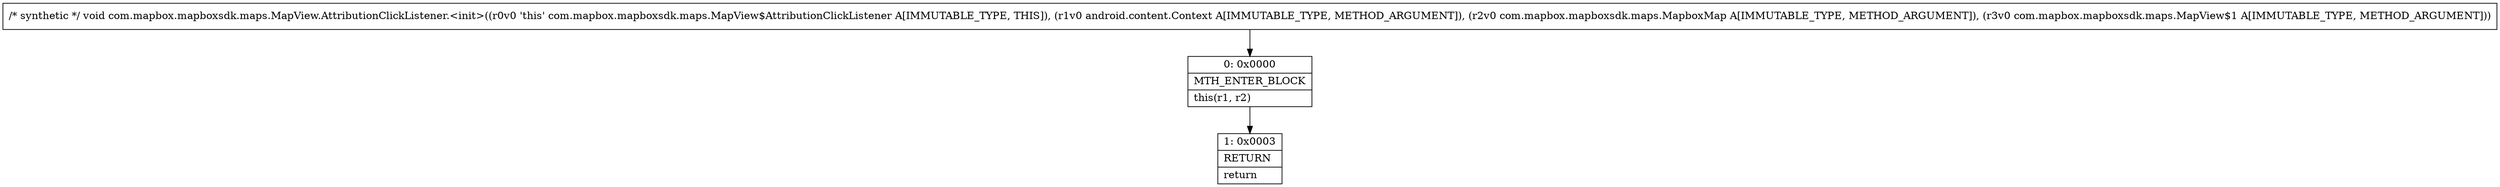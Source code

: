 digraph "CFG forcom.mapbox.mapboxsdk.maps.MapView.AttributionClickListener.\<init\>(Landroid\/content\/Context;Lcom\/mapbox\/mapboxsdk\/maps\/MapboxMap;Lcom\/mapbox\/mapboxsdk\/maps\/MapView$1;)V" {
Node_0 [shape=record,label="{0\:\ 0x0000|MTH_ENTER_BLOCK\l|this(r1, r2)\l}"];
Node_1 [shape=record,label="{1\:\ 0x0003|RETURN\l|return\l}"];
MethodNode[shape=record,label="{\/* synthetic *\/ void com.mapbox.mapboxsdk.maps.MapView.AttributionClickListener.\<init\>((r0v0 'this' com.mapbox.mapboxsdk.maps.MapView$AttributionClickListener A[IMMUTABLE_TYPE, THIS]), (r1v0 android.content.Context A[IMMUTABLE_TYPE, METHOD_ARGUMENT]), (r2v0 com.mapbox.mapboxsdk.maps.MapboxMap A[IMMUTABLE_TYPE, METHOD_ARGUMENT]), (r3v0 com.mapbox.mapboxsdk.maps.MapView$1 A[IMMUTABLE_TYPE, METHOD_ARGUMENT])) }"];
MethodNode -> Node_0;
Node_0 -> Node_1;
}

